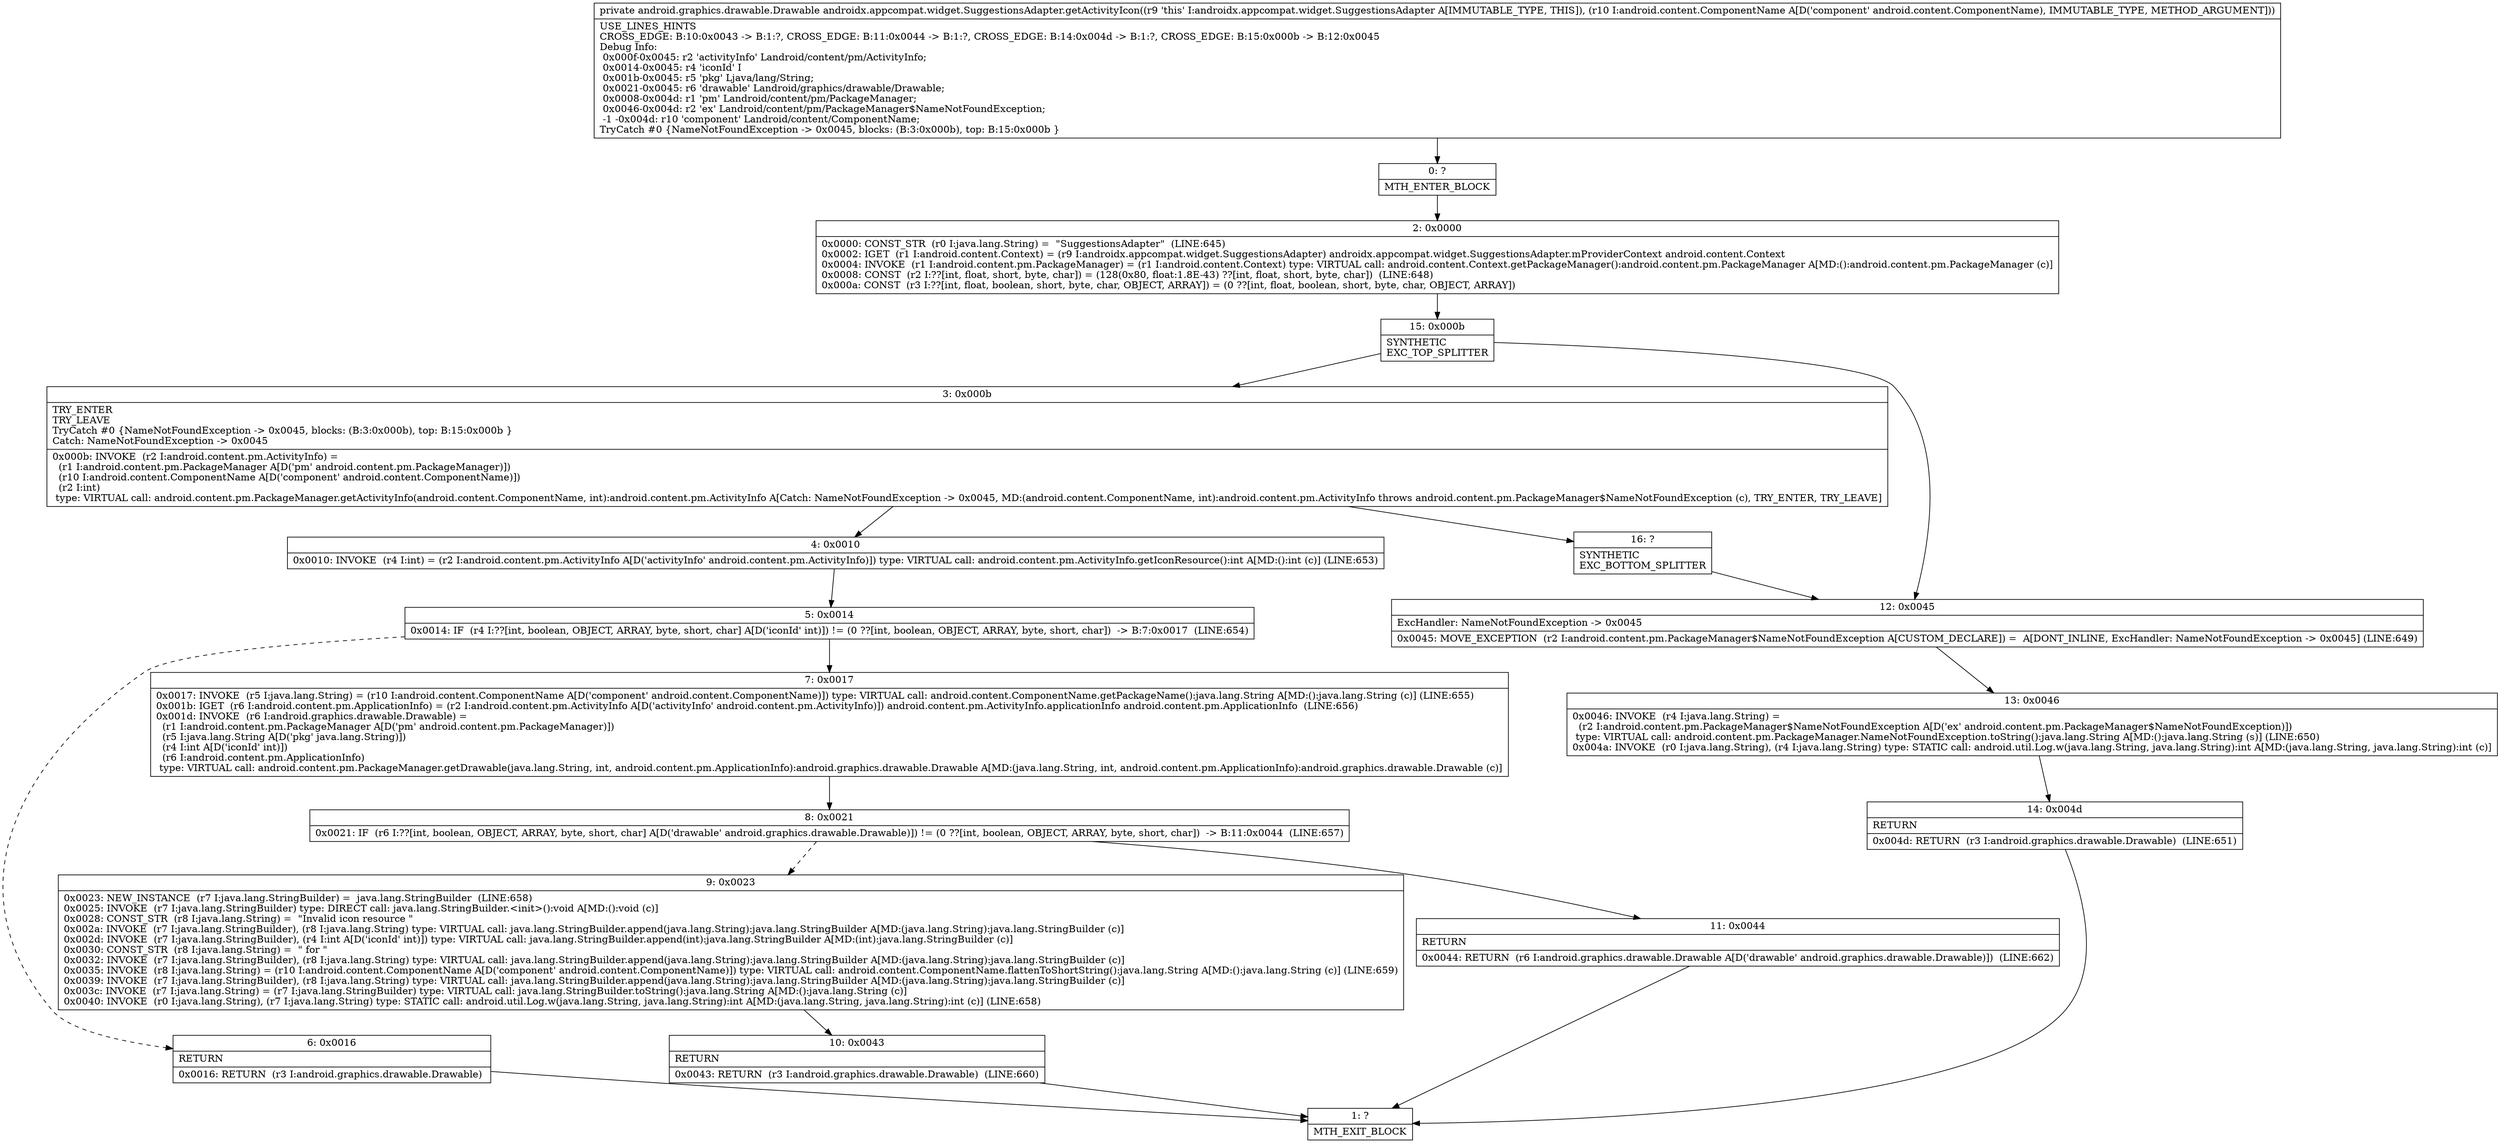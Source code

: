 digraph "CFG forandroidx.appcompat.widget.SuggestionsAdapter.getActivityIcon(Landroid\/content\/ComponentName;)Landroid\/graphics\/drawable\/Drawable;" {
Node_0 [shape=record,label="{0\:\ ?|MTH_ENTER_BLOCK\l}"];
Node_2 [shape=record,label="{2\:\ 0x0000|0x0000: CONST_STR  (r0 I:java.lang.String) =  \"SuggestionsAdapter\"  (LINE:645)\l0x0002: IGET  (r1 I:android.content.Context) = (r9 I:androidx.appcompat.widget.SuggestionsAdapter) androidx.appcompat.widget.SuggestionsAdapter.mProviderContext android.content.Context \l0x0004: INVOKE  (r1 I:android.content.pm.PackageManager) = (r1 I:android.content.Context) type: VIRTUAL call: android.content.Context.getPackageManager():android.content.pm.PackageManager A[MD:():android.content.pm.PackageManager (c)]\l0x0008: CONST  (r2 I:??[int, float, short, byte, char]) = (128(0x80, float:1.8E\-43) ??[int, float, short, byte, char])  (LINE:648)\l0x000a: CONST  (r3 I:??[int, float, boolean, short, byte, char, OBJECT, ARRAY]) = (0 ??[int, float, boolean, short, byte, char, OBJECT, ARRAY]) \l}"];
Node_15 [shape=record,label="{15\:\ 0x000b|SYNTHETIC\lEXC_TOP_SPLITTER\l}"];
Node_3 [shape=record,label="{3\:\ 0x000b|TRY_ENTER\lTRY_LEAVE\lTryCatch #0 \{NameNotFoundException \-\> 0x0045, blocks: (B:3:0x000b), top: B:15:0x000b \}\lCatch: NameNotFoundException \-\> 0x0045\l|0x000b: INVOKE  (r2 I:android.content.pm.ActivityInfo) = \l  (r1 I:android.content.pm.PackageManager A[D('pm' android.content.pm.PackageManager)])\l  (r10 I:android.content.ComponentName A[D('component' android.content.ComponentName)])\l  (r2 I:int)\l type: VIRTUAL call: android.content.pm.PackageManager.getActivityInfo(android.content.ComponentName, int):android.content.pm.ActivityInfo A[Catch: NameNotFoundException \-\> 0x0045, MD:(android.content.ComponentName, int):android.content.pm.ActivityInfo throws android.content.pm.PackageManager$NameNotFoundException (c), TRY_ENTER, TRY_LEAVE]\l}"];
Node_4 [shape=record,label="{4\:\ 0x0010|0x0010: INVOKE  (r4 I:int) = (r2 I:android.content.pm.ActivityInfo A[D('activityInfo' android.content.pm.ActivityInfo)]) type: VIRTUAL call: android.content.pm.ActivityInfo.getIconResource():int A[MD:():int (c)] (LINE:653)\l}"];
Node_5 [shape=record,label="{5\:\ 0x0014|0x0014: IF  (r4 I:??[int, boolean, OBJECT, ARRAY, byte, short, char] A[D('iconId' int)]) != (0 ??[int, boolean, OBJECT, ARRAY, byte, short, char])  \-\> B:7:0x0017  (LINE:654)\l}"];
Node_6 [shape=record,label="{6\:\ 0x0016|RETURN\l|0x0016: RETURN  (r3 I:android.graphics.drawable.Drawable) \l}"];
Node_1 [shape=record,label="{1\:\ ?|MTH_EXIT_BLOCK\l}"];
Node_7 [shape=record,label="{7\:\ 0x0017|0x0017: INVOKE  (r5 I:java.lang.String) = (r10 I:android.content.ComponentName A[D('component' android.content.ComponentName)]) type: VIRTUAL call: android.content.ComponentName.getPackageName():java.lang.String A[MD:():java.lang.String (c)] (LINE:655)\l0x001b: IGET  (r6 I:android.content.pm.ApplicationInfo) = (r2 I:android.content.pm.ActivityInfo A[D('activityInfo' android.content.pm.ActivityInfo)]) android.content.pm.ActivityInfo.applicationInfo android.content.pm.ApplicationInfo  (LINE:656)\l0x001d: INVOKE  (r6 I:android.graphics.drawable.Drawable) = \l  (r1 I:android.content.pm.PackageManager A[D('pm' android.content.pm.PackageManager)])\l  (r5 I:java.lang.String A[D('pkg' java.lang.String)])\l  (r4 I:int A[D('iconId' int)])\l  (r6 I:android.content.pm.ApplicationInfo)\l type: VIRTUAL call: android.content.pm.PackageManager.getDrawable(java.lang.String, int, android.content.pm.ApplicationInfo):android.graphics.drawable.Drawable A[MD:(java.lang.String, int, android.content.pm.ApplicationInfo):android.graphics.drawable.Drawable (c)]\l}"];
Node_8 [shape=record,label="{8\:\ 0x0021|0x0021: IF  (r6 I:??[int, boolean, OBJECT, ARRAY, byte, short, char] A[D('drawable' android.graphics.drawable.Drawable)]) != (0 ??[int, boolean, OBJECT, ARRAY, byte, short, char])  \-\> B:11:0x0044  (LINE:657)\l}"];
Node_9 [shape=record,label="{9\:\ 0x0023|0x0023: NEW_INSTANCE  (r7 I:java.lang.StringBuilder) =  java.lang.StringBuilder  (LINE:658)\l0x0025: INVOKE  (r7 I:java.lang.StringBuilder) type: DIRECT call: java.lang.StringBuilder.\<init\>():void A[MD:():void (c)]\l0x0028: CONST_STR  (r8 I:java.lang.String) =  \"Invalid icon resource \" \l0x002a: INVOKE  (r7 I:java.lang.StringBuilder), (r8 I:java.lang.String) type: VIRTUAL call: java.lang.StringBuilder.append(java.lang.String):java.lang.StringBuilder A[MD:(java.lang.String):java.lang.StringBuilder (c)]\l0x002d: INVOKE  (r7 I:java.lang.StringBuilder), (r4 I:int A[D('iconId' int)]) type: VIRTUAL call: java.lang.StringBuilder.append(int):java.lang.StringBuilder A[MD:(int):java.lang.StringBuilder (c)]\l0x0030: CONST_STR  (r8 I:java.lang.String) =  \" for \" \l0x0032: INVOKE  (r7 I:java.lang.StringBuilder), (r8 I:java.lang.String) type: VIRTUAL call: java.lang.StringBuilder.append(java.lang.String):java.lang.StringBuilder A[MD:(java.lang.String):java.lang.StringBuilder (c)]\l0x0035: INVOKE  (r8 I:java.lang.String) = (r10 I:android.content.ComponentName A[D('component' android.content.ComponentName)]) type: VIRTUAL call: android.content.ComponentName.flattenToShortString():java.lang.String A[MD:():java.lang.String (c)] (LINE:659)\l0x0039: INVOKE  (r7 I:java.lang.StringBuilder), (r8 I:java.lang.String) type: VIRTUAL call: java.lang.StringBuilder.append(java.lang.String):java.lang.StringBuilder A[MD:(java.lang.String):java.lang.StringBuilder (c)]\l0x003c: INVOKE  (r7 I:java.lang.String) = (r7 I:java.lang.StringBuilder) type: VIRTUAL call: java.lang.StringBuilder.toString():java.lang.String A[MD:():java.lang.String (c)]\l0x0040: INVOKE  (r0 I:java.lang.String), (r7 I:java.lang.String) type: STATIC call: android.util.Log.w(java.lang.String, java.lang.String):int A[MD:(java.lang.String, java.lang.String):int (c)] (LINE:658)\l}"];
Node_10 [shape=record,label="{10\:\ 0x0043|RETURN\l|0x0043: RETURN  (r3 I:android.graphics.drawable.Drawable)  (LINE:660)\l}"];
Node_11 [shape=record,label="{11\:\ 0x0044|RETURN\l|0x0044: RETURN  (r6 I:android.graphics.drawable.Drawable A[D('drawable' android.graphics.drawable.Drawable)])  (LINE:662)\l}"];
Node_16 [shape=record,label="{16\:\ ?|SYNTHETIC\lEXC_BOTTOM_SPLITTER\l}"];
Node_12 [shape=record,label="{12\:\ 0x0045|ExcHandler: NameNotFoundException \-\> 0x0045\l|0x0045: MOVE_EXCEPTION  (r2 I:android.content.pm.PackageManager$NameNotFoundException A[CUSTOM_DECLARE]) =  A[DONT_INLINE, ExcHandler: NameNotFoundException \-\> 0x0045] (LINE:649)\l}"];
Node_13 [shape=record,label="{13\:\ 0x0046|0x0046: INVOKE  (r4 I:java.lang.String) = \l  (r2 I:android.content.pm.PackageManager$NameNotFoundException A[D('ex' android.content.pm.PackageManager$NameNotFoundException)])\l type: VIRTUAL call: android.content.pm.PackageManager.NameNotFoundException.toString():java.lang.String A[MD:():java.lang.String (s)] (LINE:650)\l0x004a: INVOKE  (r0 I:java.lang.String), (r4 I:java.lang.String) type: STATIC call: android.util.Log.w(java.lang.String, java.lang.String):int A[MD:(java.lang.String, java.lang.String):int (c)]\l}"];
Node_14 [shape=record,label="{14\:\ 0x004d|RETURN\l|0x004d: RETURN  (r3 I:android.graphics.drawable.Drawable)  (LINE:651)\l}"];
MethodNode[shape=record,label="{private android.graphics.drawable.Drawable androidx.appcompat.widget.SuggestionsAdapter.getActivityIcon((r9 'this' I:androidx.appcompat.widget.SuggestionsAdapter A[IMMUTABLE_TYPE, THIS]), (r10 I:android.content.ComponentName A[D('component' android.content.ComponentName), IMMUTABLE_TYPE, METHOD_ARGUMENT]))  | USE_LINES_HINTS\lCROSS_EDGE: B:10:0x0043 \-\> B:1:?, CROSS_EDGE: B:11:0x0044 \-\> B:1:?, CROSS_EDGE: B:14:0x004d \-\> B:1:?, CROSS_EDGE: B:15:0x000b \-\> B:12:0x0045\lDebug Info:\l  0x000f\-0x0045: r2 'activityInfo' Landroid\/content\/pm\/ActivityInfo;\l  0x0014\-0x0045: r4 'iconId' I\l  0x001b\-0x0045: r5 'pkg' Ljava\/lang\/String;\l  0x0021\-0x0045: r6 'drawable' Landroid\/graphics\/drawable\/Drawable;\l  0x0008\-0x004d: r1 'pm' Landroid\/content\/pm\/PackageManager;\l  0x0046\-0x004d: r2 'ex' Landroid\/content\/pm\/PackageManager$NameNotFoundException;\l  \-1 \-0x004d: r10 'component' Landroid\/content\/ComponentName;\lTryCatch #0 \{NameNotFoundException \-\> 0x0045, blocks: (B:3:0x000b), top: B:15:0x000b \}\l}"];
MethodNode -> Node_0;Node_0 -> Node_2;
Node_2 -> Node_15;
Node_15 -> Node_3;
Node_15 -> Node_12;
Node_3 -> Node_4;
Node_3 -> Node_16;
Node_4 -> Node_5;
Node_5 -> Node_6[style=dashed];
Node_5 -> Node_7;
Node_6 -> Node_1;
Node_7 -> Node_8;
Node_8 -> Node_9[style=dashed];
Node_8 -> Node_11;
Node_9 -> Node_10;
Node_10 -> Node_1;
Node_11 -> Node_1;
Node_16 -> Node_12;
Node_12 -> Node_13;
Node_13 -> Node_14;
Node_14 -> Node_1;
}

